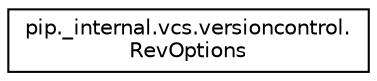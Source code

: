 digraph "Graphical Class Hierarchy"
{
 // LATEX_PDF_SIZE
  edge [fontname="Helvetica",fontsize="10",labelfontname="Helvetica",labelfontsize="10"];
  node [fontname="Helvetica",fontsize="10",shape=record];
  rankdir="LR";
  Node0 [label="pip._internal.vcs.versioncontrol.\lRevOptions",height=0.2,width=0.4,color="black", fillcolor="white", style="filled",URL="$classpip_1_1__internal_1_1vcs_1_1versioncontrol_1_1RevOptions.html",tooltip=" "];
}
